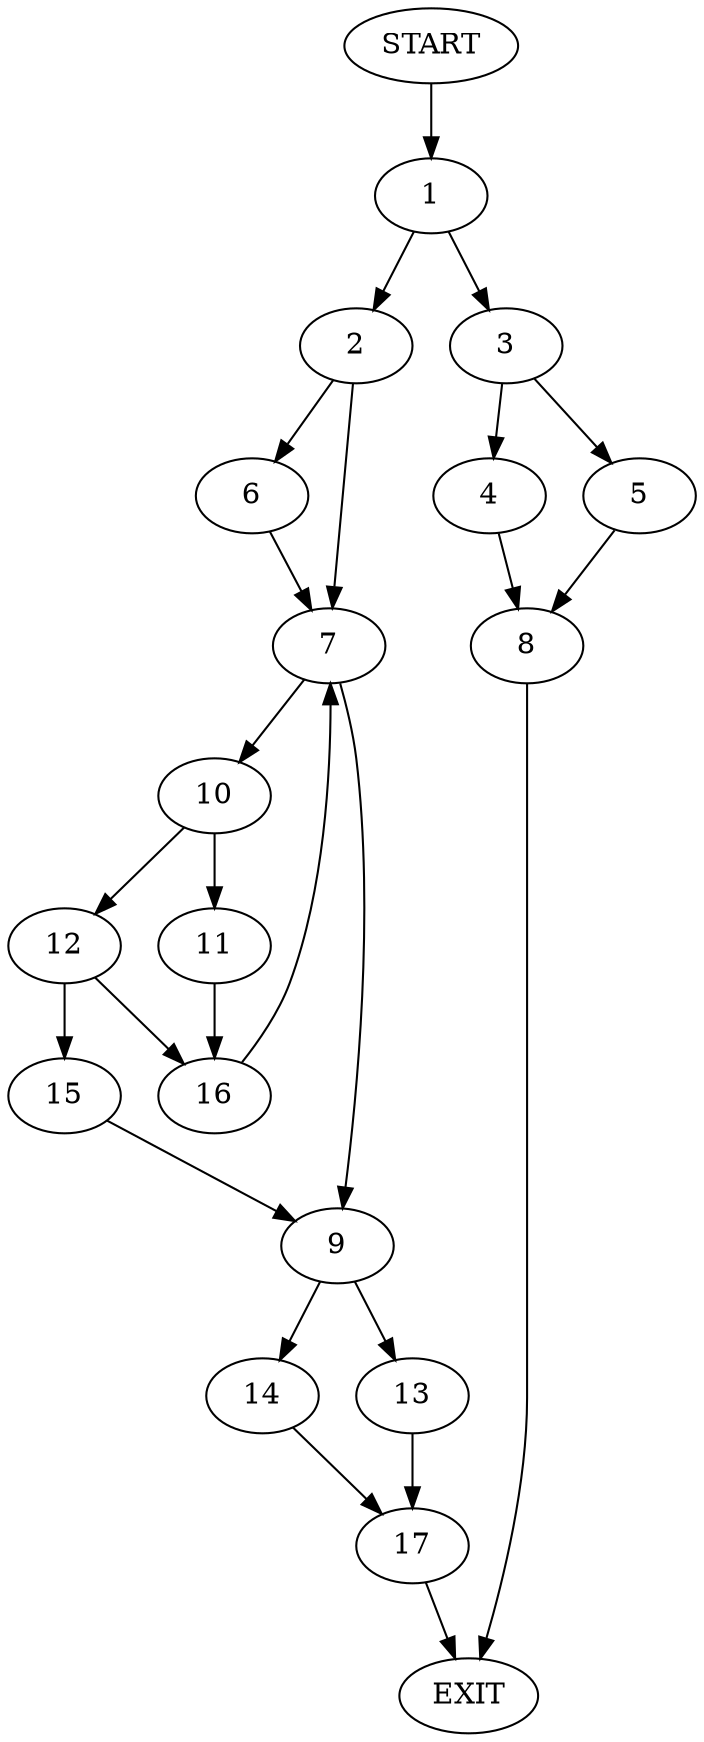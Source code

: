 digraph {
0 [label="START"]
18 [label="EXIT"]
0 -> 1
1 -> 2
1 -> 3
3 -> 4
3 -> 5
2 -> 6
2 -> 7
5 -> 8
4 -> 8
8 -> 18
7 -> 9
7 -> 10
6 -> 7
10 -> 11
10 -> 12
9 -> 13
9 -> 14
12 -> 15
12 -> 16
11 -> 16
16 -> 7
15 -> 9
13 -> 17
14 -> 17
17 -> 18
}
